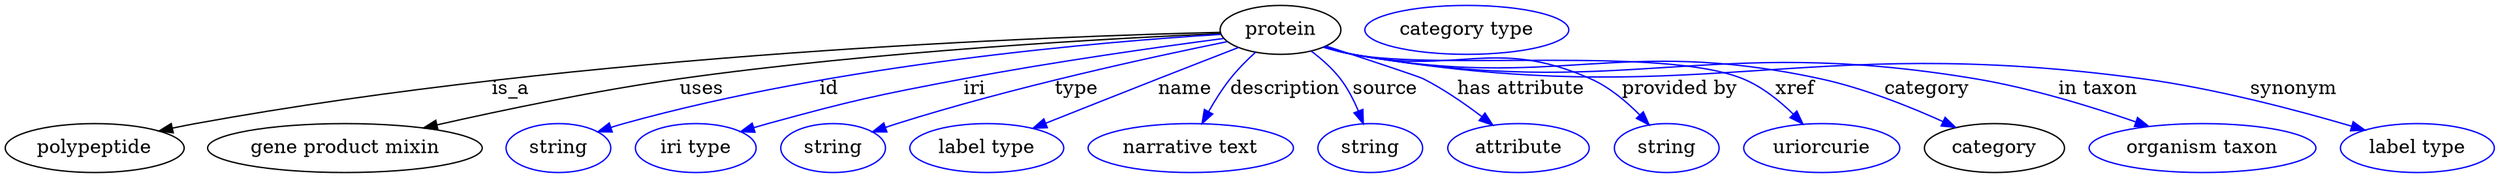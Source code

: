 digraph {
	graph [bb="0,0,1828.2,123"];
	node [label="\N"];
	protein	[height=0.5,
		label=protein,
		pos="937.64,105",
		width=1.2277];
	polypeptide	[height=0.5,
		pos="65.644,18",
		width=1.8234];
	protein -> polypeptide	[label=is_a,
		lp="371.64,61.5",
		pos="e,112.88,30.525 893.57,103.19 772.3,100.32 423.82,87.827 139.64,36 134.21,35.01 128.58,33.888 122.95,32.706"];
	"gene product mixin"	[height=0.5,
		pos="249.64,18",
		width=2.7984];
	protein -> "gene product mixin"	[label=uses,
		lp="512.14,61.5",
		pos="e,307.45,32.82 893.85,102.3 814.25,98.81 640.66,89.402 495.64,69 434.88,60.451 366.54,46.181 317.34,35.069"];
	id	[color=blue,
		height=0.5,
		label=string,
		pos="406.64,18",
		width=1.0652];
	protein -> id	[color=blue,
		label=id,
		lp="605.64,61.5",
		pos="e,435.63,29.99 893.9,101.69 808.18,96.331 612.71,79.964 454.64,36 451.54,35.135 448.34,34.172 445.14,33.155",
		style=solid];
	iri	[color=blue,
		height=0.5,
		label="iri type",
		pos="507.64,18",
		width=1.2277];
	protein -> iri	[color=blue,
		label=iri,
		lp="712.64,61.5",
		pos="e,540.94,29.93 895.81,98.713 849.05,92.571 771.15,81.649 704.64,69 640.57,56.813 624.58,53.14 561.64,36 558.07,35.026 554.37,33.97 \
550.67,32.877",
		style=solid];
	type	[color=blue,
		height=0.5,
		label=string,
		pos="608.64,18",
		width=1.0652];
	protein -> type	[color=blue,
		label=type,
		lp="787.64,61.5",
		pos="e,637.6,29.898 898.41,96.327 843.5,85.186 740.89,62.896 655.64,36 652.89,35.131 650.06,34.201 647.21,33.24",
		style=solid];
	name	[color=blue,
		height=0.5,
		label="label type",
		pos="721.64,18",
		width=1.5707];
	protein -> name	[color=blue,
		label=name,
		lp="867.64,61.5",
		pos="e,755.58,32.539 906.8,92.065 889.41,85.323 867.31,76.724 847.64,69 820.09,58.174 789.19,45.914 764.88,36.244",
		style=solid];
	description	[color=blue,
		height=0.5,
		label="narrative text",
		pos="871.64,18",
		width=2.0943];
	protein -> description	[color=blue,
		label=description,
		lp="941.14,61.5",
		pos="e,879.92,35.979 919.28,88.574 912.98,82.792 906.13,75.934 900.64,69 894.83,61.647 889.39,53.001 884.84,44.985",
		style=solid];
	source	[color=blue,
		height=0.5,
		label=string,
		pos="1003.6,18",
		width=1.0652];
	protein -> source	[color=blue,
		label=source,
		lp="1014.6,61.5",
		pos="e,998.54,35.85 960.11,89.462 967.67,83.763 975.69,76.731 981.64,69 987.08,61.951 991.48,53.351 994.89,45.285",
		style=solid];
	"has attribute"	[color=blue,
		height=0.5,
		label=attribute,
		pos="1111.6,18",
		width=1.4443];
	protein -> "has attribute"	[color=blue,
		label="has attribute",
		lp="1114.6,61.5",
		pos="e,1093,34.899 971.1,93.118 1000.6,83.496 1039.3,70.723 1042.6,69 1057.5,61.368 1072.7,50.738 1085,41.242",
		style=solid];
	"provided by"	[color=blue,
		height=0.5,
		label=string,
		pos="1219.6,18",
		width=1.0652];
	protein -> "provided by"	[color=blue,
		label="provided by",
		lp="1230.1,61.5",
		pos="e,1206.9,35.467 969.87,92.488 976.66,90.395 983.83,88.426 990.64,87 1067.2,70.973 1094.4,101.22 1165.6,69 1178.7,63.101 1190.7,52.787 \
1200,43.054",
		style=solid];
	xref	[color=blue,
		height=0.5,
		label=uriorcurie,
		pos="1333.6,18",
		width=1.5887];
	protein -> xref	[color=blue,
		label=xref,
		lp="1314.1,61.5",
		pos="e,1320.1,35.672 969.55,92.365 976.42,90.254 983.71,88.309 990.64,87 1053.2,75.185 1217.8,93.297 1276.6,69 1290.4,63.317 1303.1,52.889 \
1313.1,43.021",
		style=solid];
	category	[height=0.5,
		pos="1460.6,18",
		width=1.4263];
	protein -> category	[color=blue,
		label=category,
		lp="1411.1,61.5",
		pos="e,1432,33.265 969.25,92.397 976.22,90.256 983.61,88.291 990.64,87 1140.4,59.527 1183.9,101.1 1332.6,69 1364.1,62.219 1397.9,48.718 \
1422.9,37.454",
		style=solid];
	"in taxon"	[color=blue,
		height=0.5,
		label="organism taxon",
		pos="1613.6,18",
		width=2.3109];
	protein -> "in taxon"	[color=blue,
		label="in taxon",
		lp="1536.6,61.5",
		pos="e,1574.2,33.898 969.24,92.327 976.2,90.19 983.6,88.244 990.64,87 1190.4,51.703 1246.6,102.35 1446.6,69 1487.1,62.258 1531.5,48.647 \
1564.4,37.327",
		style=solid];
	synonym	[color=blue,
		height=0.5,
		label="label type",
		pos="1771.6,18",
		width=1.5707];
	protein -> synonym	[color=blue,
		label=synonym,
		lp="1680.6,61.5",
		pos="e,1733,31.21 969.23,92.282 976.2,90.148 983.6,88.215 990.64,87 1244.4,43.257 1314.5,103.54 1569.6,69 1623.1,61.769 1682.8,45.983 \
1723.4,34.071",
		style=solid];
	"named thing_category"	[color=blue,
		height=0.5,
		label="category type",
		pos="1074.6,105",
		width=2.0762];
}
